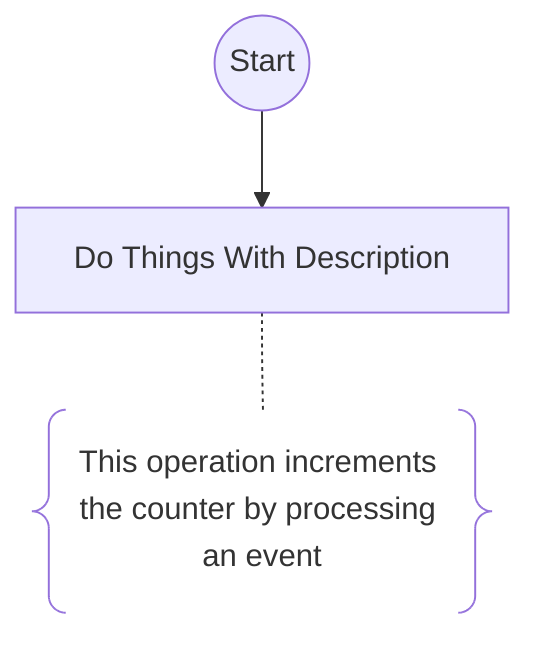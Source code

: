 flowchart TD
node0@{ shape: circle, label: "Start"}
node1["Do Things With Description"]
node0 --> node1
node2@{ shape: braces, label: "This operation increments the counter by processing an event"}
node1 -.- node2